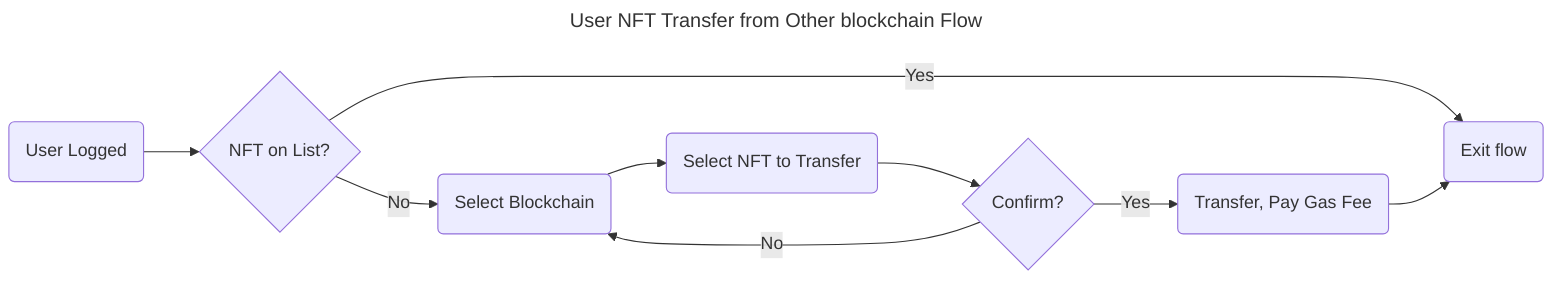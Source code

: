 ---
title: User NFT Transfer from Other blockchain Flow
---
flowchart LR
    A(User Logged) --> B{NFT on List?}
    B --> |Yes| X(Exit flow)
    B --> |No| C(Select Blockchain)
    C --> D(Select NFT to Transfer)
    D --> E{Confirm?}
    E --> |No| C
    E --> |Yes| Y(Transfer, Pay Gas Fee)
    Y --> X